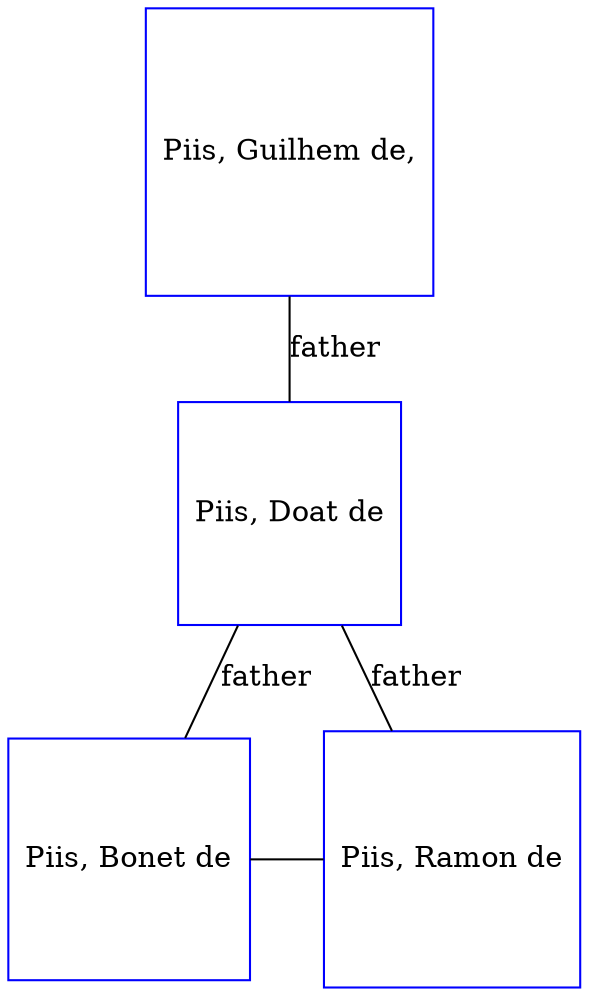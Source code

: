 digraph D {
    edge [dir=none];    node [shape=box];    "001353"   [label="Piis, Bonet de", shape=box, regular=1, color="blue"] ;
"009701"   [label="Piis, Guilhem de,", shape=box, regular=1, color="blue"] ;
"001354"   [label="Piis, Ramon de", shape=box, regular=1, color="blue"] ;
"001362"   [label="Piis, Doat de", shape=box, regular=1, color="blue"] ;
{rank=same; 001353->001354};
001362->001353 [label="father",arrowsize=0.0]; 
001362->001354 [label="father",arrowsize=0.0]; 
009701->001362 [label="father",arrowsize=0.0]; 
}